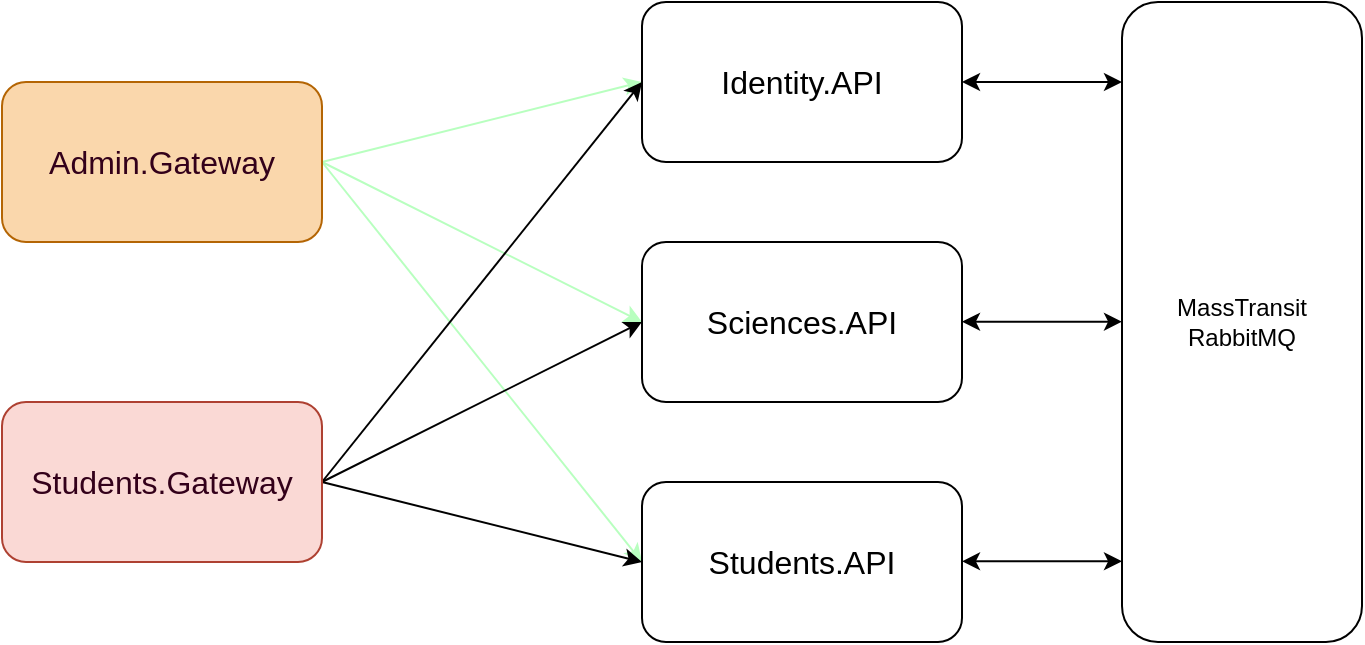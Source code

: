 <mxfile>
    <diagram id="K57SlfTV5SbVhqqSftCR" name="Page-1">
        <mxGraphModel dx="1104" dy="784" grid="1" gridSize="10" guides="1" tooltips="1" connect="1" arrows="1" fold="1" page="1" pageScale="1" pageWidth="850" pageHeight="1100" math="0" shadow="0">
            <root>
                <mxCell id="0"/>
                <mxCell id="1" parent="0"/>
                <mxCell id="7" style="edgeStyle=none;html=1;exitX=1;exitY=0.5;exitDx=0;exitDy=0;entryX=0;entryY=0.5;entryDx=0;entryDy=0;fontSize=16;fillColor=#60a917;strokeColor=#B8FFBF;" parent="1" source="2" target="3" edge="1">
                    <mxGeometry relative="1" as="geometry"/>
                </mxCell>
                <mxCell id="8" style="edgeStyle=none;html=1;exitX=1;exitY=0.5;exitDx=0;exitDy=0;entryX=0;entryY=0.5;entryDx=0;entryDy=0;fontSize=16;fillColor=#60a917;strokeColor=#B8FFBF;" parent="1" source="2" target="4" edge="1">
                    <mxGeometry relative="1" as="geometry"/>
                </mxCell>
                <mxCell id="9" style="edgeStyle=none;html=1;exitX=1;exitY=0.5;exitDx=0;exitDy=0;entryX=0;entryY=0.5;entryDx=0;entryDy=0;fontSize=16;fillColor=#60a917;strokeColor=#B8FFBF;" parent="1" source="2" target="5" edge="1">
                    <mxGeometry relative="1" as="geometry"/>
                </mxCell>
                <mxCell id="2" value="Admin.Gateway" style="rounded=1;whiteSpace=wrap;html=1;fontSize=16;fillColor=#fad7ac;strokeColor=#b46504;fontColor=#33001A;" parent="1" vertex="1">
                    <mxGeometry x="120" y="200" width="160" height="80" as="geometry"/>
                </mxCell>
                <mxCell id="3" value="Identity.API" style="rounded=1;whiteSpace=wrap;html=1;fontSize=16;" parent="1" vertex="1">
                    <mxGeometry x="440" y="160" width="160" height="80" as="geometry"/>
                </mxCell>
                <mxCell id="4" value="Sciences.API" style="rounded=1;whiteSpace=wrap;html=1;fontSize=16;" parent="1" vertex="1">
                    <mxGeometry x="440" y="280" width="160" height="80" as="geometry"/>
                </mxCell>
                <mxCell id="5" value="Students.API" style="rounded=1;whiteSpace=wrap;html=1;fontSize=16;" parent="1" vertex="1">
                    <mxGeometry x="440" y="400" width="160" height="80" as="geometry"/>
                </mxCell>
                <mxCell id="10" style="edgeStyle=none;html=1;exitX=1;exitY=0.5;exitDx=0;exitDy=0;entryX=0;entryY=0.5;entryDx=0;entryDy=0;fontSize=16;" parent="1" source="6" target="3" edge="1">
                    <mxGeometry relative="1" as="geometry"/>
                </mxCell>
                <mxCell id="11" style="edgeStyle=none;html=1;exitX=1;exitY=0.5;exitDx=0;exitDy=0;entryX=0;entryY=0.5;entryDx=0;entryDy=0;fontSize=16;" parent="1" source="6" target="4" edge="1">
                    <mxGeometry relative="1" as="geometry"/>
                </mxCell>
                <mxCell id="12" style="edgeStyle=none;html=1;exitX=1;exitY=0.5;exitDx=0;exitDy=0;entryX=0;entryY=0.5;entryDx=0;entryDy=0;fontSize=16;" parent="1" source="6" target="5" edge="1">
                    <mxGeometry relative="1" as="geometry"/>
                </mxCell>
                <mxCell id="6" value="Students.Gateway" style="rounded=1;whiteSpace=wrap;html=1;fontSize=16;fillColor=#fad9d5;strokeColor=#ae4132;fontColor=#33001A;" parent="1" vertex="1">
                    <mxGeometry x="120" y="360" width="160" height="80" as="geometry"/>
                </mxCell>
                <mxCell id="13" value="MassTransit&lt;br&gt;RabbitMQ" style="rounded=1;whiteSpace=wrap;html=1;" parent="1" vertex="1">
                    <mxGeometry x="680" y="160" width="120" height="320" as="geometry"/>
                </mxCell>
                <mxCell id="16" value="" style="endArrow=classic;startArrow=classic;html=1;exitX=1;exitY=0.5;exitDx=0;exitDy=0;entryX=0;entryY=0.125;entryDx=0;entryDy=0;entryPerimeter=0;" parent="1" source="3" target="13" edge="1">
                    <mxGeometry width="50" height="50" relative="1" as="geometry">
                        <mxPoint x="610" y="200" as="sourcePoint"/>
                        <mxPoint x="670" y="200" as="targetPoint"/>
                    </mxGeometry>
                </mxCell>
                <mxCell id="17" value="" style="endArrow=classic;startArrow=classic;html=1;exitX=1;exitY=0.5;exitDx=0;exitDy=0;entryX=0;entryY=0.125;entryDx=0;entryDy=0;entryPerimeter=0;" parent="1" edge="1">
                    <mxGeometry width="50" height="50" relative="1" as="geometry">
                        <mxPoint x="600" y="319.83" as="sourcePoint"/>
                        <mxPoint x="680" y="319.83" as="targetPoint"/>
                    </mxGeometry>
                </mxCell>
                <mxCell id="18" value="" style="endArrow=classic;startArrow=classic;html=1;exitX=1;exitY=0.5;exitDx=0;exitDy=0;entryX=0;entryY=0.125;entryDx=0;entryDy=0;entryPerimeter=0;" parent="1" edge="1">
                    <mxGeometry width="50" height="50" relative="1" as="geometry">
                        <mxPoint x="600" y="439.67" as="sourcePoint"/>
                        <mxPoint x="680" y="439.67" as="targetPoint"/>
                    </mxGeometry>
                </mxCell>
            </root>
        </mxGraphModel>
    </diagram>
</mxfile>